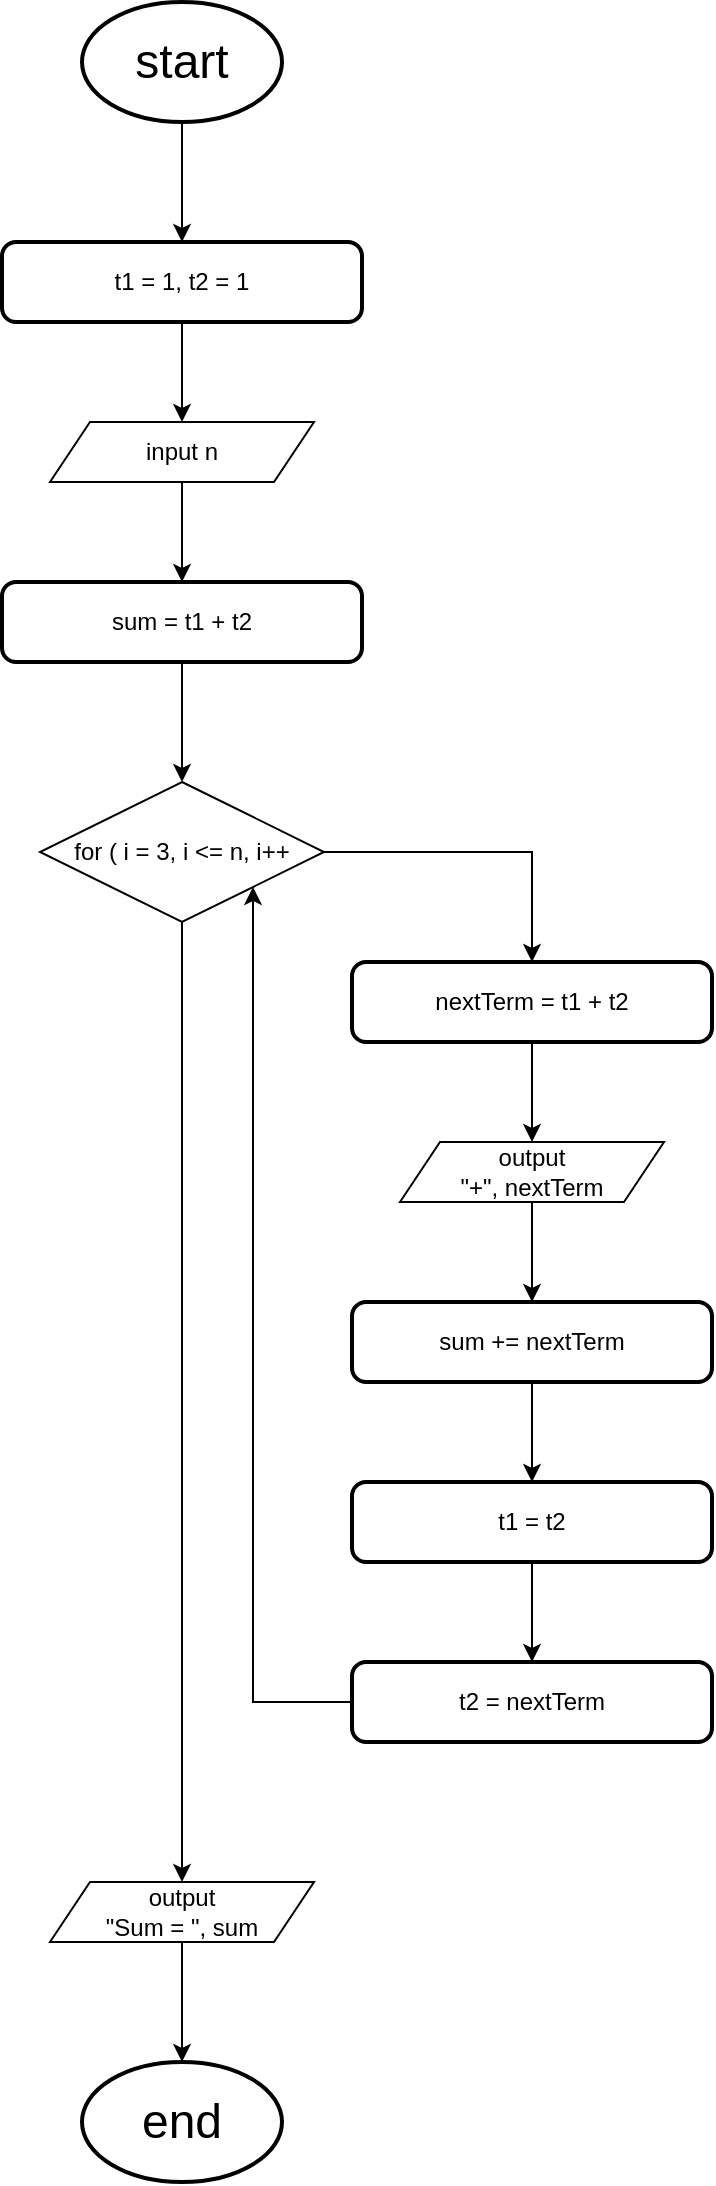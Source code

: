 <mxfile version="25.0.3">
  <diagram name="Page-1" id="Vdtb8Olw2PHElar4_XgQ">
    <mxGraphModel dx="1434" dy="746" grid="1" gridSize="10" guides="1" tooltips="1" connect="1" arrows="1" fold="1" page="1" pageScale="1" pageWidth="850" pageHeight="1100" math="0" shadow="0">
      <root>
        <mxCell id="0" />
        <mxCell id="1" parent="0" />
        <mxCell id="Fc-uRJd9QYAe2ihed08n-6" style="edgeStyle=orthogonalEdgeStyle;rounded=0;orthogonalLoop=1;jettySize=auto;html=1;entryX=0.5;entryY=0;entryDx=0;entryDy=0;" edge="1" parent="1" source="Fc-uRJd9QYAe2ihed08n-1" target="Fc-uRJd9QYAe2ihed08n-4">
          <mxGeometry relative="1" as="geometry" />
        </mxCell>
        <mxCell id="Fc-uRJd9QYAe2ihed08n-1" value="&lt;font style=&quot;font-size: 24px;&quot;&gt;start&lt;/font&gt;" style="strokeWidth=2;html=1;shape=mxgraph.flowchart.start_1;whiteSpace=wrap;" vertex="1" parent="1">
          <mxGeometry x="375" y="40" width="100" height="60" as="geometry" />
        </mxCell>
        <mxCell id="Fc-uRJd9QYAe2ihed08n-16" style="edgeStyle=orthogonalEdgeStyle;rounded=0;orthogonalLoop=1;jettySize=auto;html=1;entryX=0.5;entryY=0;entryDx=0;entryDy=0;" edge="1" parent="1" source="Fc-uRJd9QYAe2ihed08n-2" target="Fc-uRJd9QYAe2ihed08n-8">
          <mxGeometry relative="1" as="geometry" />
        </mxCell>
        <mxCell id="Fc-uRJd9QYAe2ihed08n-23" style="edgeStyle=orthogonalEdgeStyle;rounded=0;orthogonalLoop=1;jettySize=auto;html=1;entryX=0.5;entryY=0;entryDx=0;entryDy=0;" edge="1" parent="1" source="Fc-uRJd9QYAe2ihed08n-2" target="Fc-uRJd9QYAe2ihed08n-22">
          <mxGeometry relative="1" as="geometry" />
        </mxCell>
        <mxCell id="Fc-uRJd9QYAe2ihed08n-2" value="for ( i = 3, i &amp;lt;= n, i++" style="rhombus;whiteSpace=wrap;html=1;" vertex="1" parent="1">
          <mxGeometry x="354" y="430" width="142" height="70" as="geometry" />
        </mxCell>
        <mxCell id="Fc-uRJd9QYAe2ihed08n-14" style="edgeStyle=orthogonalEdgeStyle;rounded=0;orthogonalLoop=1;jettySize=auto;html=1;entryX=0.5;entryY=0;entryDx=0;entryDy=0;" edge="1" parent="1" source="Fc-uRJd9QYAe2ihed08n-3" target="Fc-uRJd9QYAe2ihed08n-7">
          <mxGeometry relative="1" as="geometry" />
        </mxCell>
        <mxCell id="Fc-uRJd9QYAe2ihed08n-3" value="input n" style="shape=parallelogram;perimeter=parallelogramPerimeter;whiteSpace=wrap;html=1;fixedSize=1;" vertex="1" parent="1">
          <mxGeometry x="359" y="250" width="132" height="30" as="geometry" />
        </mxCell>
        <mxCell id="Fc-uRJd9QYAe2ihed08n-13" style="edgeStyle=orthogonalEdgeStyle;rounded=0;orthogonalLoop=1;jettySize=auto;html=1;entryX=0.5;entryY=0;entryDx=0;entryDy=0;" edge="1" parent="1" source="Fc-uRJd9QYAe2ihed08n-4" target="Fc-uRJd9QYAe2ihed08n-3">
          <mxGeometry relative="1" as="geometry" />
        </mxCell>
        <mxCell id="Fc-uRJd9QYAe2ihed08n-4" value="t1 = 1, t2 = 1" style="rounded=1;whiteSpace=wrap;html=1;absoluteArcSize=1;arcSize=14;strokeWidth=2;" vertex="1" parent="1">
          <mxGeometry x="335" y="160" width="180" height="40" as="geometry" />
        </mxCell>
        <mxCell id="Fc-uRJd9QYAe2ihed08n-5" value="&lt;font style=&quot;font-size: 24px;&quot;&gt;end&lt;/font&gt;" style="strokeWidth=2;html=1;shape=mxgraph.flowchart.start_1;whiteSpace=wrap;" vertex="1" parent="1">
          <mxGeometry x="375" y="1070" width="100" height="60" as="geometry" />
        </mxCell>
        <mxCell id="Fc-uRJd9QYAe2ihed08n-15" style="edgeStyle=orthogonalEdgeStyle;rounded=0;orthogonalLoop=1;jettySize=auto;html=1;entryX=0.5;entryY=0;entryDx=0;entryDy=0;" edge="1" parent="1" source="Fc-uRJd9QYAe2ihed08n-7" target="Fc-uRJd9QYAe2ihed08n-2">
          <mxGeometry relative="1" as="geometry" />
        </mxCell>
        <mxCell id="Fc-uRJd9QYAe2ihed08n-7" value="sum = t1 + t2" style="rounded=1;whiteSpace=wrap;html=1;absoluteArcSize=1;arcSize=14;strokeWidth=2;" vertex="1" parent="1">
          <mxGeometry x="335" y="330" width="180" height="40" as="geometry" />
        </mxCell>
        <mxCell id="Fc-uRJd9QYAe2ihed08n-17" style="edgeStyle=orthogonalEdgeStyle;rounded=0;orthogonalLoop=1;jettySize=auto;html=1;entryX=0.5;entryY=0;entryDx=0;entryDy=0;" edge="1" parent="1" source="Fc-uRJd9QYAe2ihed08n-8" target="Fc-uRJd9QYAe2ihed08n-9">
          <mxGeometry relative="1" as="geometry" />
        </mxCell>
        <mxCell id="Fc-uRJd9QYAe2ihed08n-8" value="nextTerm = t1 + t2" style="rounded=1;whiteSpace=wrap;html=1;absoluteArcSize=1;arcSize=14;strokeWidth=2;" vertex="1" parent="1">
          <mxGeometry x="510" y="520" width="180" height="40" as="geometry" />
        </mxCell>
        <mxCell id="Fc-uRJd9QYAe2ihed08n-18" style="edgeStyle=orthogonalEdgeStyle;rounded=0;orthogonalLoop=1;jettySize=auto;html=1;entryX=0.5;entryY=0;entryDx=0;entryDy=0;" edge="1" parent="1" source="Fc-uRJd9QYAe2ihed08n-9" target="Fc-uRJd9QYAe2ihed08n-10">
          <mxGeometry relative="1" as="geometry" />
        </mxCell>
        <mxCell id="Fc-uRJd9QYAe2ihed08n-9" value="output&lt;div&gt;&quot;+&quot;, nextTerm&lt;/div&gt;" style="shape=parallelogram;perimeter=parallelogramPerimeter;whiteSpace=wrap;html=1;fixedSize=1;" vertex="1" parent="1">
          <mxGeometry x="534" y="610" width="132" height="30" as="geometry" />
        </mxCell>
        <mxCell id="Fc-uRJd9QYAe2ihed08n-19" style="edgeStyle=orthogonalEdgeStyle;rounded=0;orthogonalLoop=1;jettySize=auto;html=1;entryX=0.5;entryY=0;entryDx=0;entryDy=0;" edge="1" parent="1" source="Fc-uRJd9QYAe2ihed08n-10" target="Fc-uRJd9QYAe2ihed08n-11">
          <mxGeometry relative="1" as="geometry" />
        </mxCell>
        <mxCell id="Fc-uRJd9QYAe2ihed08n-10" value="sum += nextTerm" style="rounded=1;whiteSpace=wrap;html=1;absoluteArcSize=1;arcSize=14;strokeWidth=2;" vertex="1" parent="1">
          <mxGeometry x="510" y="690" width="180" height="40" as="geometry" />
        </mxCell>
        <mxCell id="Fc-uRJd9QYAe2ihed08n-20" style="edgeStyle=orthogonalEdgeStyle;rounded=0;orthogonalLoop=1;jettySize=auto;html=1;entryX=0.5;entryY=0;entryDx=0;entryDy=0;" edge="1" parent="1" source="Fc-uRJd9QYAe2ihed08n-11" target="Fc-uRJd9QYAe2ihed08n-12">
          <mxGeometry relative="1" as="geometry" />
        </mxCell>
        <mxCell id="Fc-uRJd9QYAe2ihed08n-11" value="t1 = t2" style="rounded=1;whiteSpace=wrap;html=1;absoluteArcSize=1;arcSize=14;strokeWidth=2;" vertex="1" parent="1">
          <mxGeometry x="510" y="780" width="180" height="40" as="geometry" />
        </mxCell>
        <mxCell id="Fc-uRJd9QYAe2ihed08n-21" style="edgeStyle=orthogonalEdgeStyle;rounded=0;orthogonalLoop=1;jettySize=auto;html=1;entryX=1;entryY=1;entryDx=0;entryDy=0;" edge="1" parent="1" source="Fc-uRJd9QYAe2ihed08n-12" target="Fc-uRJd9QYAe2ihed08n-2">
          <mxGeometry relative="1" as="geometry">
            <mxPoint x="530" y="970" as="targetPoint" />
          </mxGeometry>
        </mxCell>
        <mxCell id="Fc-uRJd9QYAe2ihed08n-12" value="t2 = nextTerm" style="rounded=1;whiteSpace=wrap;html=1;absoluteArcSize=1;arcSize=14;strokeWidth=2;" vertex="1" parent="1">
          <mxGeometry x="510" y="870" width="180" height="40" as="geometry" />
        </mxCell>
        <mxCell id="Fc-uRJd9QYAe2ihed08n-22" value="output&lt;br&gt;&quot;Sum = &quot;, sum" style="shape=parallelogram;perimeter=parallelogramPerimeter;whiteSpace=wrap;html=1;fixedSize=1;" vertex="1" parent="1">
          <mxGeometry x="359" y="980" width="132" height="30" as="geometry" />
        </mxCell>
        <mxCell id="Fc-uRJd9QYAe2ihed08n-24" style="edgeStyle=orthogonalEdgeStyle;rounded=0;orthogonalLoop=1;jettySize=auto;html=1;entryX=0.5;entryY=0;entryDx=0;entryDy=0;entryPerimeter=0;" edge="1" parent="1" source="Fc-uRJd9QYAe2ihed08n-22" target="Fc-uRJd9QYAe2ihed08n-5">
          <mxGeometry relative="1" as="geometry" />
        </mxCell>
      </root>
    </mxGraphModel>
  </diagram>
</mxfile>

